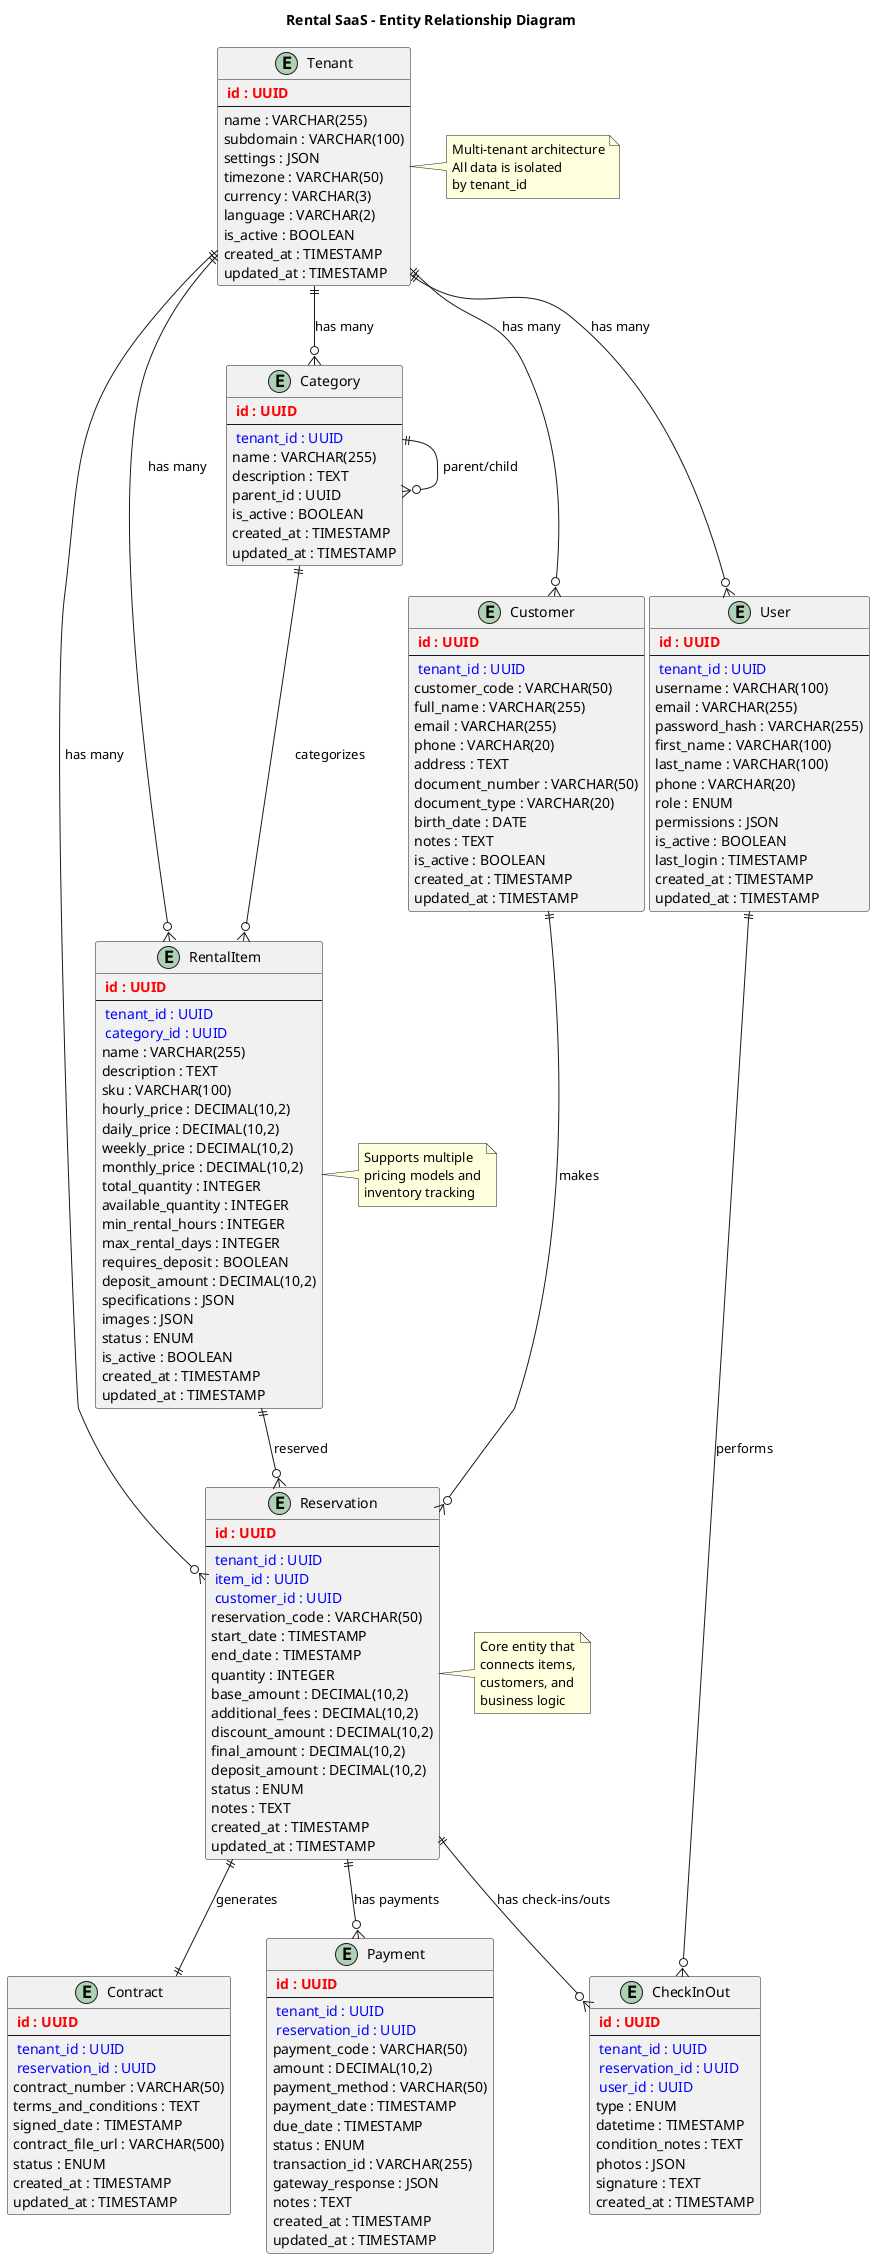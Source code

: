 @startuml Rental SaaS - Database ERD

!define TABLE entity
!define PK_FIELD <b><color:red>
!define FK_FIELD <color:blue>

title Rental SaaS - Entity Relationship Diagram

TABLE Tenant {
  PK_FIELD id : UUID
  --
  name : VARCHAR(255)
  subdomain : VARCHAR(100)
  settings : JSON
  timezone : VARCHAR(50)
  currency : VARCHAR(3)
  language : VARCHAR(2)
  is_active : BOOLEAN
  created_at : TIMESTAMP
  updated_at : TIMESTAMP
}

TABLE User {
  PK_FIELD id : UUID
  --
  FK_FIELD tenant_id : UUID
  username : VARCHAR(100)
  email : VARCHAR(255)
  password_hash : VARCHAR(255)
  first_name : VARCHAR(100)
  last_name : VARCHAR(100)
  phone : VARCHAR(20)
  role : ENUM
  permissions : JSON
  is_active : BOOLEAN
  last_login : TIMESTAMP
  created_at : TIMESTAMP
  updated_at : TIMESTAMP
}

TABLE Category {
  PK_FIELD id : UUID
  --
  FK_FIELD tenant_id : UUID
  name : VARCHAR(255)
  description : TEXT
  parent_id : UUID
  is_active : BOOLEAN
  created_at : TIMESTAMP
  updated_at : TIMESTAMP
}

TABLE RentalItem {
  PK_FIELD id : UUID
  --
  FK_FIELD tenant_id : UUID
  FK_FIELD category_id : UUID
  name : VARCHAR(255)
  description : TEXT
  sku : VARCHAR(100)
  hourly_price : DECIMAL(10,2)
  daily_price : DECIMAL(10,2)
  weekly_price : DECIMAL(10,2)
  monthly_price : DECIMAL(10,2)
  total_quantity : INTEGER
  available_quantity : INTEGER
  min_rental_hours : INTEGER
  max_rental_days : INTEGER
  requires_deposit : BOOLEAN
  deposit_amount : DECIMAL(10,2)
  specifications : JSON
  images : JSON
  status : ENUM
  is_active : BOOLEAN
  created_at : TIMESTAMP
  updated_at : TIMESTAMP
}

TABLE Customer {
  PK_FIELD id : UUID
  --
  FK_FIELD tenant_id : UUID
  customer_code : VARCHAR(50)
  full_name : VARCHAR(255)
  email : VARCHAR(255)
  phone : VARCHAR(20)
  address : TEXT
  document_number : VARCHAR(50)
  document_type : VARCHAR(20)
  birth_date : DATE
  notes : TEXT
  is_active : BOOLEAN
  created_at : TIMESTAMP
  updated_at : TIMESTAMP
}

TABLE Reservation {
  PK_FIELD id : UUID
  --
  FK_FIELD tenant_id : UUID
  FK_FIELD item_id : UUID
  FK_FIELD customer_id : UUID
  reservation_code : VARCHAR(50)
  start_date : TIMESTAMP
  end_date : TIMESTAMP
  quantity : INTEGER
  base_amount : DECIMAL(10,2)
  additional_fees : DECIMAL(10,2)
  discount_amount : DECIMAL(10,2)
  final_amount : DECIMAL(10,2)
  deposit_amount : DECIMAL(10,2)
  status : ENUM
  notes : TEXT
  created_at : TIMESTAMP
  updated_at : TIMESTAMP
}

TABLE Contract {
  PK_FIELD id : UUID
  --
  FK_FIELD tenant_id : UUID
  FK_FIELD reservation_id : UUID
  contract_number : VARCHAR(50)
  terms_and_conditions : TEXT
  signed_date : TIMESTAMP
  contract_file_url : VARCHAR(500)
  status : ENUM
  created_at : TIMESTAMP
  updated_at : TIMESTAMP
}

TABLE Payment {
  PK_FIELD id : UUID
  --
  FK_FIELD tenant_id : UUID
  FK_FIELD reservation_id : UUID
  payment_code : VARCHAR(50)
  amount : DECIMAL(10,2)
  payment_method : VARCHAR(50)
  payment_date : TIMESTAMP
  due_date : TIMESTAMP
  status : ENUM
  transaction_id : VARCHAR(255)
  gateway_response : JSON
  notes : TEXT
  created_at : TIMESTAMP
  updated_at : TIMESTAMP
}

TABLE CheckInOut {
  PK_FIELD id : UUID
  --
  FK_FIELD tenant_id : UUID
  FK_FIELD reservation_id : UUID
  FK_FIELD user_id : UUID
  type : ENUM
  datetime : TIMESTAMP
  condition_notes : TEXT
  photos : JSON
  signature : TEXT
  created_at : TIMESTAMP
}

' Relationships
Tenant ||--o{ User : "has many"
Tenant ||--o{ Category : "has many"
Tenant ||--o{ RentalItem : "has many"
Tenant ||--o{ Customer : "has many"
Tenant ||--o{ Reservation : "has many"

Category ||--o{ RentalItem : "categorizes"
Category ||--o{ Category : "parent/child"

RentalItem ||--o{ Reservation : "reserved"
Customer ||--o{ Reservation : "makes"

Reservation ||--|| Contract : "generates"
Reservation ||--o{ Payment : "has payments"
Reservation ||--o{ CheckInOut : "has check-ins/outs"

User ||--o{ CheckInOut : "performs"

note right of Tenant
  Multi-tenant architecture
  All data is isolated
  by tenant_id
end note

note right of RentalItem
  Supports multiple
  pricing models and
  inventory tracking
end note

note right of Reservation
  Core entity that
  connects items,
  customers, and
  business logic
end note

@enduml

